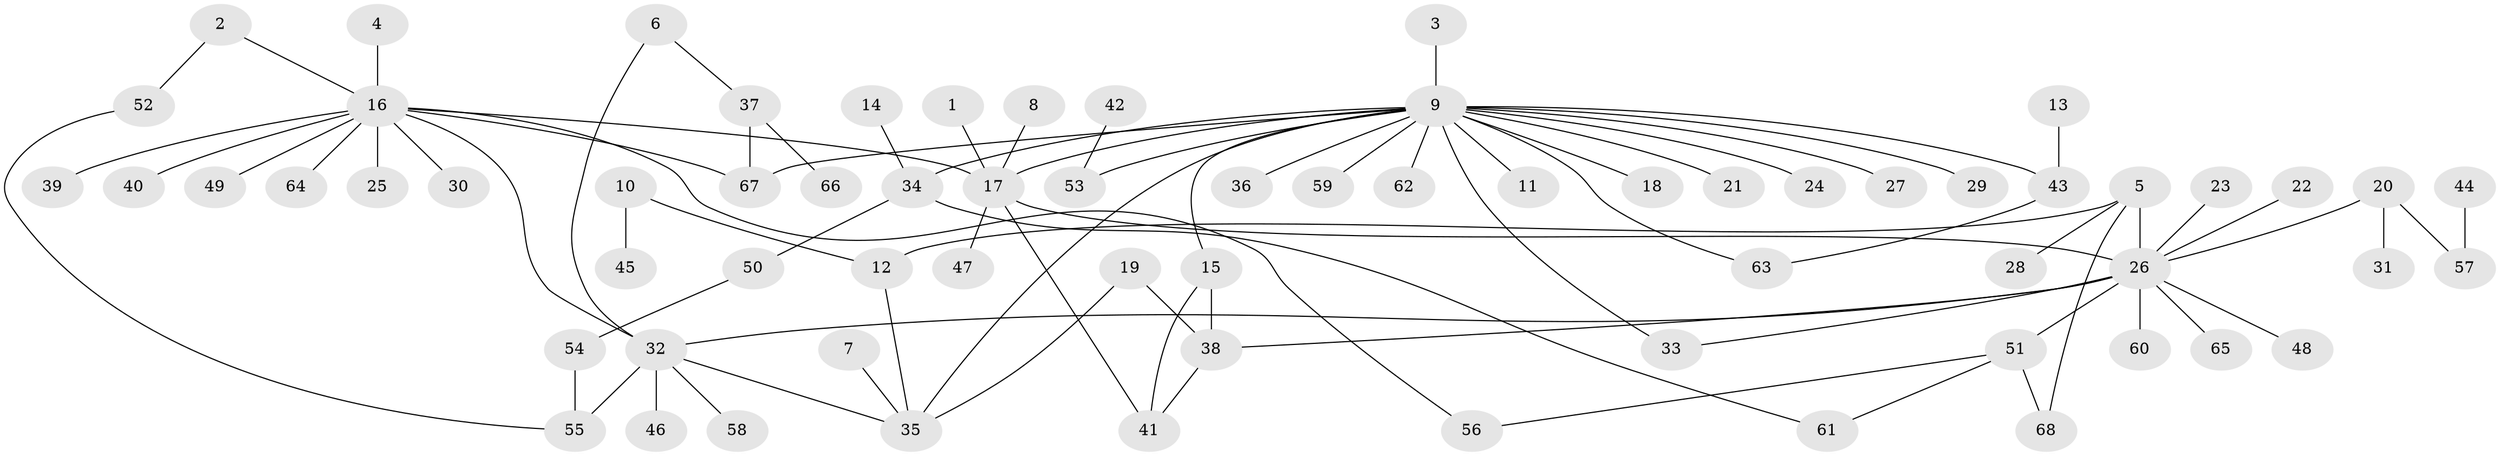 // original degree distribution, {9: 0.007352941176470588, 1: 0.5735294117647058, 14: 0.007352941176470588, 16: 0.007352941176470588, 3: 0.11029411764705882, 2: 0.16176470588235295, 22: 0.007352941176470588, 4: 0.0661764705882353, 6: 0.029411764705882353, 7: 0.007352941176470588, 5: 0.022058823529411766}
// Generated by graph-tools (version 1.1) at 2025/01/03/09/25 03:01:53]
// undirected, 68 vertices, 83 edges
graph export_dot {
graph [start="1"]
  node [color=gray90,style=filled];
  1;
  2;
  3;
  4;
  5;
  6;
  7;
  8;
  9;
  10;
  11;
  12;
  13;
  14;
  15;
  16;
  17;
  18;
  19;
  20;
  21;
  22;
  23;
  24;
  25;
  26;
  27;
  28;
  29;
  30;
  31;
  32;
  33;
  34;
  35;
  36;
  37;
  38;
  39;
  40;
  41;
  42;
  43;
  44;
  45;
  46;
  47;
  48;
  49;
  50;
  51;
  52;
  53;
  54;
  55;
  56;
  57;
  58;
  59;
  60;
  61;
  62;
  63;
  64;
  65;
  66;
  67;
  68;
  1 -- 17 [weight=1.0];
  2 -- 16 [weight=1.0];
  2 -- 52 [weight=1.0];
  3 -- 9 [weight=1.0];
  4 -- 16 [weight=1.0];
  5 -- 12 [weight=1.0];
  5 -- 26 [weight=1.0];
  5 -- 28 [weight=2.0];
  5 -- 68 [weight=1.0];
  6 -- 32 [weight=1.0];
  6 -- 37 [weight=1.0];
  7 -- 35 [weight=1.0];
  8 -- 17 [weight=1.0];
  9 -- 11 [weight=1.0];
  9 -- 15 [weight=1.0];
  9 -- 17 [weight=1.0];
  9 -- 18 [weight=1.0];
  9 -- 21 [weight=1.0];
  9 -- 24 [weight=1.0];
  9 -- 27 [weight=1.0];
  9 -- 29 [weight=1.0];
  9 -- 33 [weight=1.0];
  9 -- 34 [weight=1.0];
  9 -- 35 [weight=1.0];
  9 -- 36 [weight=1.0];
  9 -- 43 [weight=1.0];
  9 -- 53 [weight=1.0];
  9 -- 59 [weight=1.0];
  9 -- 62 [weight=1.0];
  9 -- 63 [weight=1.0];
  9 -- 67 [weight=1.0];
  10 -- 12 [weight=1.0];
  10 -- 45 [weight=1.0];
  12 -- 35 [weight=1.0];
  13 -- 43 [weight=1.0];
  14 -- 34 [weight=1.0];
  15 -- 38 [weight=1.0];
  15 -- 41 [weight=1.0];
  16 -- 17 [weight=1.0];
  16 -- 25 [weight=1.0];
  16 -- 30 [weight=1.0];
  16 -- 32 [weight=1.0];
  16 -- 39 [weight=1.0];
  16 -- 40 [weight=1.0];
  16 -- 49 [weight=1.0];
  16 -- 56 [weight=1.0];
  16 -- 64 [weight=1.0];
  16 -- 67 [weight=1.0];
  17 -- 26 [weight=1.0];
  17 -- 41 [weight=1.0];
  17 -- 47 [weight=1.0];
  19 -- 35 [weight=1.0];
  19 -- 38 [weight=1.0];
  20 -- 26 [weight=1.0];
  20 -- 31 [weight=1.0];
  20 -- 57 [weight=1.0];
  22 -- 26 [weight=1.0];
  23 -- 26 [weight=1.0];
  26 -- 32 [weight=1.0];
  26 -- 33 [weight=1.0];
  26 -- 38 [weight=1.0];
  26 -- 48 [weight=1.0];
  26 -- 51 [weight=2.0];
  26 -- 60 [weight=1.0];
  26 -- 65 [weight=1.0];
  32 -- 35 [weight=1.0];
  32 -- 46 [weight=1.0];
  32 -- 55 [weight=1.0];
  32 -- 58 [weight=1.0];
  34 -- 50 [weight=1.0];
  34 -- 61 [weight=1.0];
  37 -- 66 [weight=1.0];
  37 -- 67 [weight=1.0];
  38 -- 41 [weight=1.0];
  42 -- 53 [weight=1.0];
  43 -- 63 [weight=1.0];
  44 -- 57 [weight=1.0];
  50 -- 54 [weight=1.0];
  51 -- 56 [weight=1.0];
  51 -- 61 [weight=1.0];
  51 -- 68 [weight=1.0];
  52 -- 55 [weight=1.0];
  54 -- 55 [weight=1.0];
}
